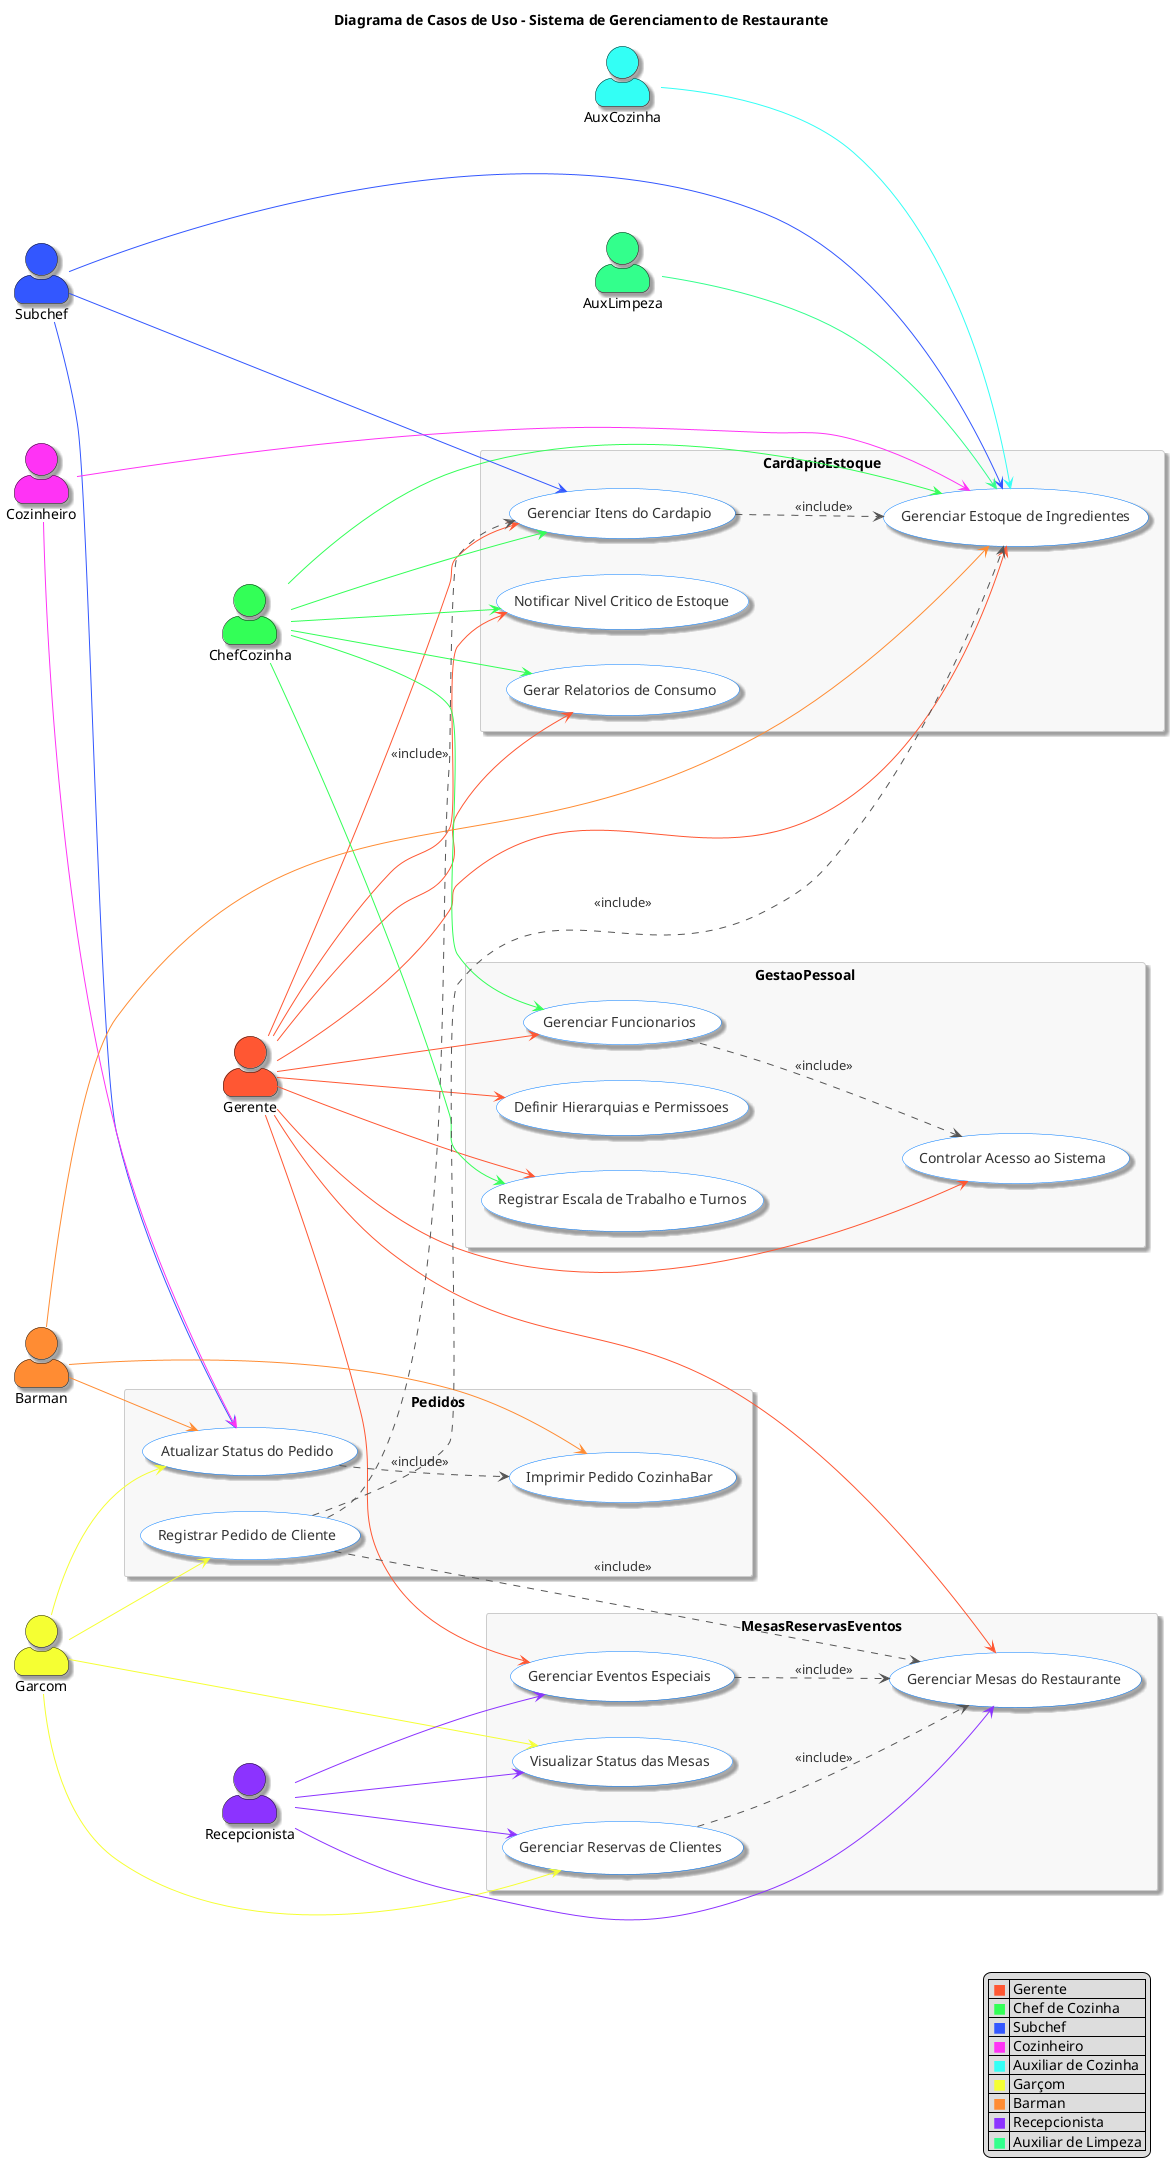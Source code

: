 @startuml Restaurante_Melhorado
' Direção e estilo
' top to bottom direction
left to right direction

skinparam defaultFontName Arial
skinparam handwritten false
skinparam monochrome false
skinparam shadowing true
skinparam actorStyle awesome
skinparam packageStyle rectangle
skinparam package {
    BackgroundColor #F8F8F8
    BorderColor #CCCCCC
    FontColor #333333
    StereotypeFontColor #555555
}
skinparam usecase {
    BackgroundColor #FFFFFF
    BorderColor #007BFF
    ArrowColor #555555
    FontColor #333333
}
skinparam note {
    BackgroundColor #FFFFE0
    BorderColor #BDBDBD
    FontColor #333333
}
skinparam arrow {
    FontColor #333333
    LollipopColor #007BFF
}

title Diagrama de Casos de Uso - Sistema de Gerenciamento de Restaurante

actor Gerente as Gerente #FF5733
actor ChefCozinha as Chef #33FF57
actor Subchef as Subchef #3357FF
actor Cozinheiro as Cozinheiro #FF33F5
actor AuxCozinha as AuxCozinha #33FFF5
actor Garcom as Garcom #F5FF33
actor Barman as Barman #FF8C33
actor Recepcionista as Recepcionista #8C33FF
actor AuxLimpeza as AuxLimpeza #33FF8C

package GestaoPessoal {
  usecase UC1 as "Gerenciar Funcionarios"
  usecase UC2 as "Definir Hierarquias e Permissoes"
  usecase UC3 as "Controlar Acesso ao Sistema"
  usecase UC4 as "Registrar Escala de Trabalho e Turnos"
}

package CardapioEstoque {
  usecase UC5 as "Gerenciar Itens do Cardapio"
  usecase UC6 as "Gerenciar Estoque de Ingredientes"
  usecase UC7 as "Notificar Nivel Critico de Estoque"
  usecase UC8 as "Gerar Relatorios de Consumo"
}

package Pedidos {
  usecase UC9 as "Registrar Pedido de Cliente"
  usecase UC10 as "Atualizar Status do Pedido"
  usecase UC11 as "Imprimir Pedido CozinhaBar"
}

package MesasReservasEventos {
  usecase UC12 as "Gerenciar Mesas do Restaurante"
  usecase UC13 as "Visualizar Status das Mesas"
  usecase UC14 as "Gerenciar Reservas de Clientes"
  usecase UC15 as "Gerenciar Eventos Especiais"
}

Gerente -[#FF5733]-> UC1
Gerente -[#FF5733]-> UC2
Gerente -[#FF5733]-> UC3
Gerente -[#FF5733]-> UC4
Gerente -[#FF5733]-> UC5
Gerente -[#FF5733]-> UC6
Gerente -[#FF5733]-> UC7
Gerente -[#FF5733]-> UC8
Gerente -[#FF5733]-> UC12
Gerente -[#FF5733]-> UC15

Chef -[#33FF57]-> UC1
Chef -[#33FF57]-> UC4
Chef -[#33FF57]-> UC5
Chef -[#33FF57]-> UC6
Chef -[#33FF57]-> UC7
Chef -[#33FF57]-> UC8

Subchef -[#3357FF]-> UC5
Subchef -[#3357FF]-> UC6
Subchef -[#3357FF]-> UC10

Cozinheiro -[#FF33F5]-> UC6
Cozinheiro -[#FF33F5]-> UC10

AuxCozinha -[#33FFF5]-> UC6

Garcom -[#F5FF33]-> UC9
Garcom -[#F5FF33]-> UC10
Garcom -[#F5FF33]-> UC13
Garcom -[#F5FF33]-> UC14

Barman -[#FF8C33]-> UC6
Barman -[#FF8C33]-> UC10
Barman -[#FF8C33]-> UC11

Recepcionista -[#8C33FF]-> UC12
Recepcionista -[#8C33FF]-> UC13
Recepcionista -[#8C33FF]-> UC14
Recepcionista -[#8C33FF]-> UC15

AuxLimpeza -[#33FF8C]-> UC6

UC1 ..> UC3 : <<include>>
UC5 ..> UC6 : <<include>>
UC9 ..> UC5 : <<include>>
UC9 ..> UC6 : <<include>>
UC9 ..> UC12 : <<include>>
UC10 ..> UC11 : <<include>>
UC14 ..> UC12 : <<include>>
UC15 ..> UC12 : <<include>>

legend right
  | <color:#FF5733>■</color> | Gerente |
  | <color:#33FF57>■</color> | Chef de Cozinha |
  | <color:#3357FF>■</color> | Subchef |
  | <color:#FF33F5>■</color> | Cozinheiro |
  | <color:#33FFF5>■</color> | Auxiliar de Cozinha |
  | <color:#F5FF33>■</color> | Garçom |
  | <color:#FF8C33>■</color> | Barman |
  | <color:#8C33FF>■</color> | Recepcionista |
  | <color:#33FF8C>■</color> | Auxiliar de Limpeza |
endlegend

@enduml
